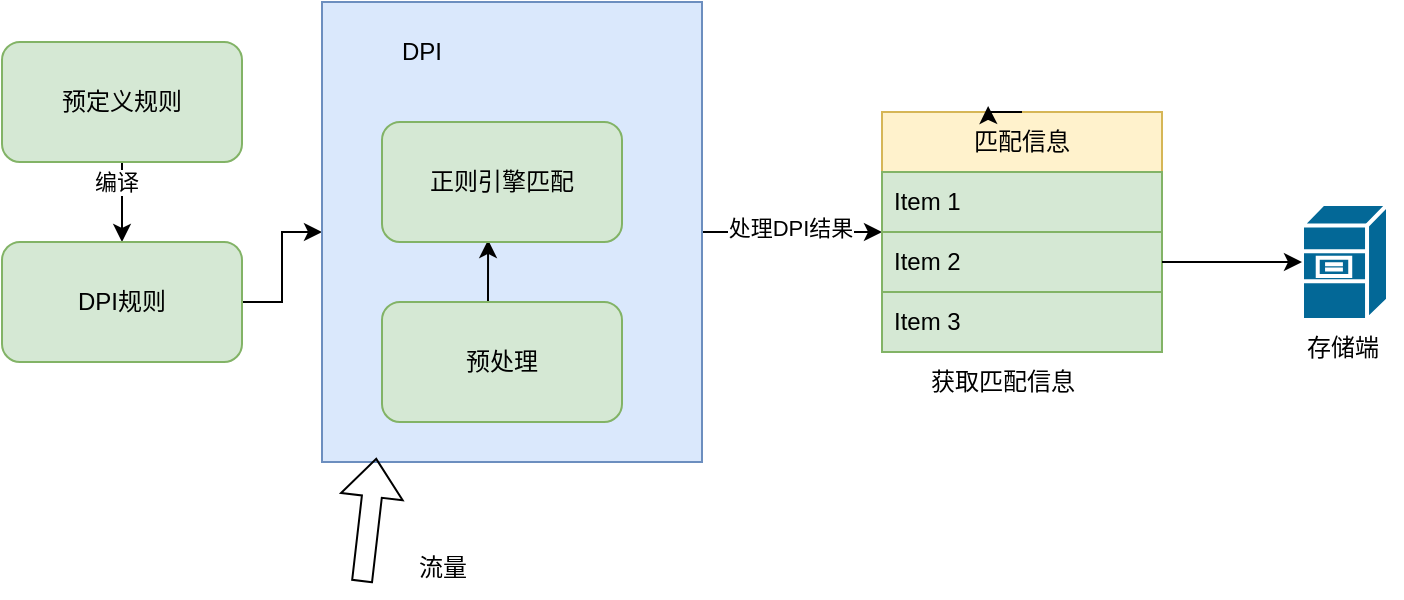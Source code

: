 <mxfile version="21.6.9" type="github">
  <diagram name="第 1 页" id="LRrK8q9nF8ti5cJ7bYyI">
    <mxGraphModel dx="1379" dy="751" grid="1" gridSize="10" guides="1" tooltips="1" connect="1" arrows="1" fold="1" page="1" pageScale="1" pageWidth="827" pageHeight="1169" math="0" shadow="0">
      <root>
        <mxCell id="0" />
        <mxCell id="1" parent="0" />
        <mxCell id="Iapvlo1aZBjijZt9cxXk-5" style="edgeStyle=orthogonalEdgeStyle;rounded=0;orthogonalLoop=1;jettySize=auto;html=1;exitX=0.5;exitY=1;exitDx=0;exitDy=0;" parent="1" source="Iapvlo1aZBjijZt9cxXk-1" target="Iapvlo1aZBjijZt9cxXk-2" edge="1">
          <mxGeometry relative="1" as="geometry" />
        </mxCell>
        <mxCell id="Iapvlo1aZBjijZt9cxXk-25" value="编译" style="edgeLabel;html=1;align=center;verticalAlign=middle;resizable=0;points=[];" parent="Iapvlo1aZBjijZt9cxXk-5" vertex="1" connectable="0">
          <mxGeometry x="-0.5" y="-3" relative="1" as="geometry">
            <mxPoint as="offset" />
          </mxGeometry>
        </mxCell>
        <mxCell id="Iapvlo1aZBjijZt9cxXk-1" value="预定义规则" style="rounded=1;whiteSpace=wrap;html=1;fillColor=#d5e8d4;strokeColor=#82b366;" parent="1" vertex="1">
          <mxGeometry x="60" y="300" width="120" height="60" as="geometry" />
        </mxCell>
        <mxCell id="Iapvlo1aZBjijZt9cxXk-8" style="edgeStyle=orthogonalEdgeStyle;rounded=0;orthogonalLoop=1;jettySize=auto;html=1;exitX=1;exitY=0.5;exitDx=0;exitDy=0;entryX=0;entryY=0.5;entryDx=0;entryDy=0;" parent="1" source="Iapvlo1aZBjijZt9cxXk-2" target="Iapvlo1aZBjijZt9cxXk-4" edge="1">
          <mxGeometry relative="1" as="geometry" />
        </mxCell>
        <mxCell id="Iapvlo1aZBjijZt9cxXk-2" value="DPI规则" style="rounded=1;whiteSpace=wrap;html=1;fillColor=#d5e8d4;strokeColor=#82b366;" parent="1" vertex="1">
          <mxGeometry x="60" y="400" width="120" height="60" as="geometry" />
        </mxCell>
        <mxCell id="Iapvlo1aZBjijZt9cxXk-20" style="edgeStyle=orthogonalEdgeStyle;rounded=0;orthogonalLoop=1;jettySize=auto;html=1;exitX=1;exitY=0.5;exitDx=0;exitDy=0;entryX=0;entryY=0.5;entryDx=0;entryDy=0;" parent="1" source="Iapvlo1aZBjijZt9cxXk-4" target="Iapvlo1aZBjijZt9cxXk-15" edge="1">
          <mxGeometry relative="1" as="geometry" />
        </mxCell>
        <mxCell id="Iapvlo1aZBjijZt9cxXk-26" value="处理DPI结果" style="edgeLabel;html=1;align=center;verticalAlign=middle;resizable=0;points=[];" parent="Iapvlo1aZBjijZt9cxXk-20" vertex="1" connectable="0">
          <mxGeometry x="-0.033" y="2" relative="1" as="geometry">
            <mxPoint as="offset" />
          </mxGeometry>
        </mxCell>
        <mxCell id="Iapvlo1aZBjijZt9cxXk-4" value="" style="rounded=0;whiteSpace=wrap;html=1;fillColor=#dae8fc;strokeColor=#6c8ebf;" parent="1" vertex="1">
          <mxGeometry x="220" y="280" width="190" height="230" as="geometry" />
        </mxCell>
        <mxCell id="Iapvlo1aZBjijZt9cxXk-6" value="DPI" style="text;html=1;strokeColor=none;fillColor=none;align=center;verticalAlign=middle;whiteSpace=wrap;rounded=0;" parent="1" vertex="1">
          <mxGeometry x="240" y="290" width="60" height="30" as="geometry" />
        </mxCell>
        <mxCell id="Iapvlo1aZBjijZt9cxXk-14" style="edgeStyle=orthogonalEdgeStyle;rounded=0;orthogonalLoop=1;jettySize=auto;html=1;exitX=0.5;exitY=0;exitDx=0;exitDy=0;entryX=0.442;entryY=0.983;entryDx=0;entryDy=0;entryPerimeter=0;" parent="1" source="Iapvlo1aZBjijZt9cxXk-7" target="Iapvlo1aZBjijZt9cxXk-11" edge="1">
          <mxGeometry relative="1" as="geometry" />
        </mxCell>
        <mxCell id="Iapvlo1aZBjijZt9cxXk-7" value="预处理" style="rounded=1;whiteSpace=wrap;html=1;fillColor=#d5e8d4;strokeColor=#82b366;" parent="1" vertex="1">
          <mxGeometry x="250" y="430" width="120" height="60" as="geometry" />
        </mxCell>
        <mxCell id="Iapvlo1aZBjijZt9cxXk-9" value="" style="shape=flexArrow;endArrow=classic;html=1;rounded=0;entryX=0.143;entryY=0.991;entryDx=0;entryDy=0;entryPerimeter=0;" parent="1" target="Iapvlo1aZBjijZt9cxXk-4" edge="1">
          <mxGeometry width="50" height="50" relative="1" as="geometry">
            <mxPoint x="240" y="570" as="sourcePoint" />
            <mxPoint x="290" y="520" as="targetPoint" />
          </mxGeometry>
        </mxCell>
        <mxCell id="Iapvlo1aZBjijZt9cxXk-10" value="流量" style="text;html=1;align=center;verticalAlign=middle;resizable=0;points=[];autosize=1;strokeColor=none;fillColor=none;" parent="1" vertex="1">
          <mxGeometry x="255" y="548" width="50" height="30" as="geometry" />
        </mxCell>
        <mxCell id="Iapvlo1aZBjijZt9cxXk-11" value="正则引擎匹配" style="rounded=1;whiteSpace=wrap;html=1;fillColor=#d5e8d4;strokeColor=#82b366;" parent="1" vertex="1">
          <mxGeometry x="250" y="340" width="120" height="60" as="geometry" />
        </mxCell>
        <mxCell id="Iapvlo1aZBjijZt9cxXk-15" value="匹配信息" style="swimlane;fontStyle=0;childLayout=stackLayout;horizontal=1;startSize=30;horizontalStack=0;resizeParent=1;resizeParentMax=0;resizeLast=0;collapsible=1;marginBottom=0;whiteSpace=wrap;html=1;fillColor=#fff2cc;strokeColor=#d6b656;" parent="1" vertex="1">
          <mxGeometry x="500" y="335" width="140" height="120" as="geometry" />
        </mxCell>
        <mxCell id="Iapvlo1aZBjijZt9cxXk-16" value="Item 1" style="text;strokeColor=#82b366;fillColor=#d5e8d4;align=left;verticalAlign=middle;spacingLeft=4;spacingRight=4;overflow=hidden;points=[[0,0.5],[1,0.5]];portConstraint=eastwest;rotatable=0;whiteSpace=wrap;html=1;" parent="Iapvlo1aZBjijZt9cxXk-15" vertex="1">
          <mxGeometry y="30" width="140" height="30" as="geometry" />
        </mxCell>
        <mxCell id="Iapvlo1aZBjijZt9cxXk-17" value="Item 2" style="text;strokeColor=#82b366;fillColor=#d5e8d4;align=left;verticalAlign=middle;spacingLeft=4;spacingRight=4;overflow=hidden;points=[[0,0.5],[1,0.5]];portConstraint=eastwest;rotatable=0;whiteSpace=wrap;html=1;" parent="Iapvlo1aZBjijZt9cxXk-15" vertex="1">
          <mxGeometry y="60" width="140" height="30" as="geometry" />
        </mxCell>
        <mxCell id="Iapvlo1aZBjijZt9cxXk-18" value="Item 3" style="text;strokeColor=#82b366;fillColor=#d5e8d4;align=left;verticalAlign=middle;spacingLeft=4;spacingRight=4;overflow=hidden;points=[[0,0.5],[1,0.5]];portConstraint=eastwest;rotatable=0;whiteSpace=wrap;html=1;" parent="Iapvlo1aZBjijZt9cxXk-15" vertex="1">
          <mxGeometry y="90" width="140" height="30" as="geometry" />
        </mxCell>
        <mxCell id="Iapvlo1aZBjijZt9cxXk-19" style="edgeStyle=orthogonalEdgeStyle;rounded=0;orthogonalLoop=1;jettySize=auto;html=1;exitX=0.5;exitY=0;exitDx=0;exitDy=0;entryX=0.379;entryY=-0.025;entryDx=0;entryDy=0;entryPerimeter=0;" parent="1" source="Iapvlo1aZBjijZt9cxXk-15" target="Iapvlo1aZBjijZt9cxXk-15" edge="1">
          <mxGeometry relative="1" as="geometry" />
        </mxCell>
        <mxCell id="Iapvlo1aZBjijZt9cxXk-21" value="" style="shape=mxgraph.cisco.servers.file_server;sketch=0;html=1;pointerEvents=1;dashed=0;fillColor=#036897;strokeColor=#ffffff;strokeWidth=2;verticalLabelPosition=bottom;verticalAlign=top;align=center;outlineConnect=0;" parent="1" vertex="1">
          <mxGeometry x="710" y="381" width="43" height="58" as="geometry" />
        </mxCell>
        <mxCell id="Iapvlo1aZBjijZt9cxXk-22" style="rounded=0;orthogonalLoop=1;jettySize=auto;html=1;exitX=1;exitY=0.5;exitDx=0;exitDy=0;entryX=0;entryY=0.5;entryDx=0;entryDy=0;entryPerimeter=0;" parent="1" source="Iapvlo1aZBjijZt9cxXk-17" target="Iapvlo1aZBjijZt9cxXk-21" edge="1">
          <mxGeometry relative="1" as="geometry" />
        </mxCell>
        <mxCell id="Iapvlo1aZBjijZt9cxXk-23" value="存储端" style="text;html=1;align=center;verticalAlign=middle;resizable=0;points=[];autosize=1;strokeColor=none;fillColor=none;" parent="1" vertex="1">
          <mxGeometry x="700" y="438" width="60" height="30" as="geometry" />
        </mxCell>
        <mxCell id="Iapvlo1aZBjijZt9cxXk-24" value="获取匹配信息" style="text;html=1;align=center;verticalAlign=middle;resizable=0;points=[];autosize=1;strokeColor=none;fillColor=none;" parent="1" vertex="1">
          <mxGeometry x="510" y="455" width="100" height="30" as="geometry" />
        </mxCell>
      </root>
    </mxGraphModel>
  </diagram>
</mxfile>
